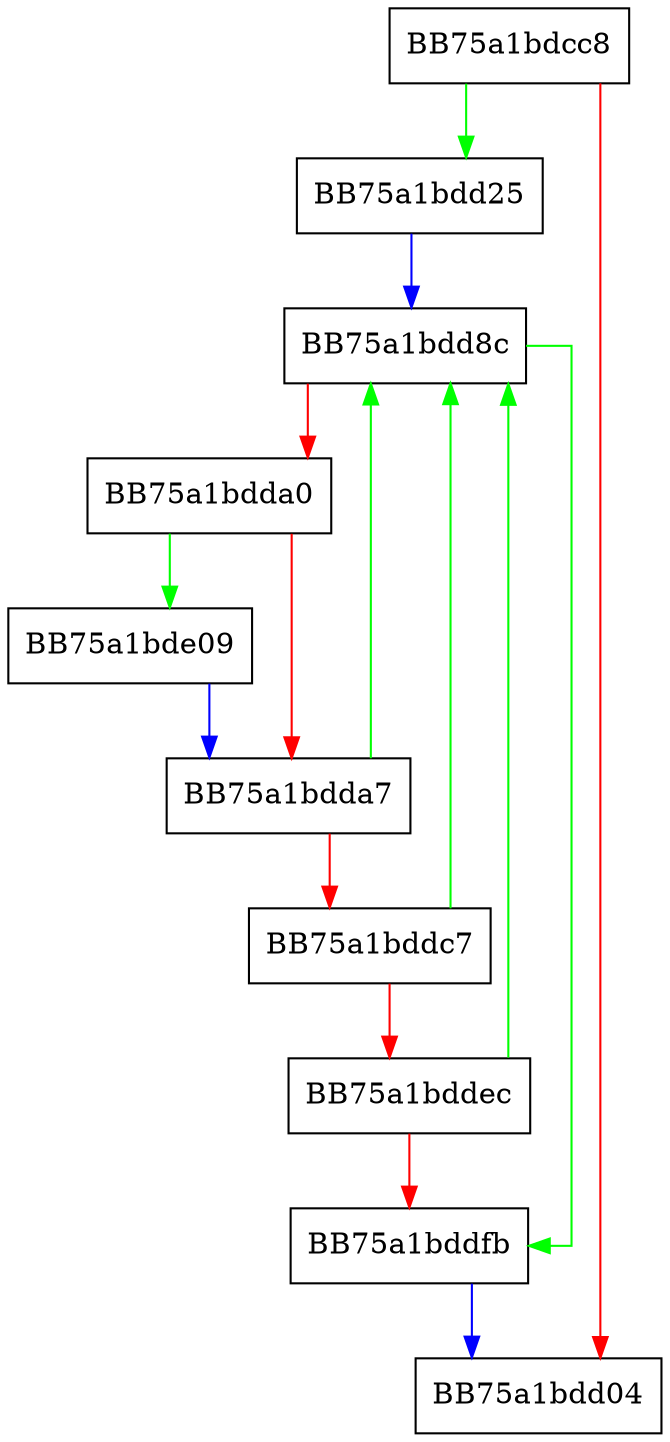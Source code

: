 digraph scan_dirty_pages {
  node [shape="box"];
  graph [splines=ortho];
  BB75a1bdcc8 -> BB75a1bdd25 [color="green"];
  BB75a1bdcc8 -> BB75a1bdd04 [color="red"];
  BB75a1bdd25 -> BB75a1bdd8c [color="blue"];
  BB75a1bdd8c -> BB75a1bddfb [color="green"];
  BB75a1bdd8c -> BB75a1bdda0 [color="red"];
  BB75a1bdda0 -> BB75a1bde09 [color="green"];
  BB75a1bdda0 -> BB75a1bdda7 [color="red"];
  BB75a1bdda7 -> BB75a1bdd8c [color="green"];
  BB75a1bdda7 -> BB75a1bddc7 [color="red"];
  BB75a1bddc7 -> BB75a1bdd8c [color="green"];
  BB75a1bddc7 -> BB75a1bddec [color="red"];
  BB75a1bddec -> BB75a1bdd8c [color="green"];
  BB75a1bddec -> BB75a1bddfb [color="red"];
  BB75a1bddfb -> BB75a1bdd04 [color="blue"];
  BB75a1bde09 -> BB75a1bdda7 [color="blue"];
}